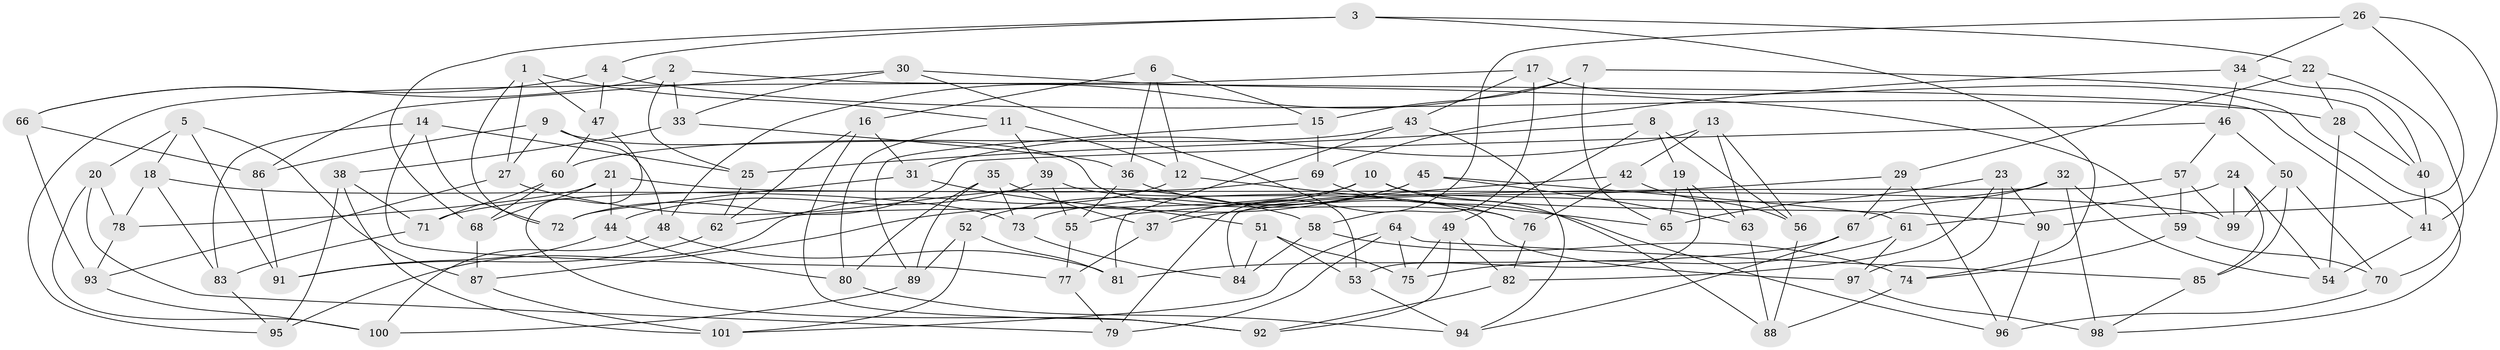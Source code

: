 // coarse degree distribution, {5: 0.175, 3: 0.125, 4: 0.4, 7: 0.05, 8: 0.1, 10: 0.075, 2: 0.025, 6: 0.025, 14: 0.025}
// Generated by graph-tools (version 1.1) at 2025/03/03/04/25 22:03:09]
// undirected, 101 vertices, 202 edges
graph export_dot {
graph [start="1"]
  node [color=gray90,style=filled];
  1;
  2;
  3;
  4;
  5;
  6;
  7;
  8;
  9;
  10;
  11;
  12;
  13;
  14;
  15;
  16;
  17;
  18;
  19;
  20;
  21;
  22;
  23;
  24;
  25;
  26;
  27;
  28;
  29;
  30;
  31;
  32;
  33;
  34;
  35;
  36;
  37;
  38;
  39;
  40;
  41;
  42;
  43;
  44;
  45;
  46;
  47;
  48;
  49;
  50;
  51;
  52;
  53;
  54;
  55;
  56;
  57;
  58;
  59;
  60;
  61;
  62;
  63;
  64;
  65;
  66;
  67;
  68;
  69;
  70;
  71;
  72;
  73;
  74;
  75;
  76;
  77;
  78;
  79;
  80;
  81;
  82;
  83;
  84;
  85;
  86;
  87;
  88;
  89;
  90;
  91;
  92;
  93;
  94;
  95;
  96;
  97;
  98;
  99;
  100;
  101;
  1 -- 72;
  1 -- 47;
  1 -- 27;
  1 -- 11;
  2 -- 25;
  2 -- 66;
  2 -- 33;
  2 -- 41;
  3 -- 4;
  3 -- 22;
  3 -- 74;
  3 -- 68;
  4 -- 28;
  4 -- 47;
  4 -- 66;
  5 -- 20;
  5 -- 87;
  5 -- 91;
  5 -- 18;
  6 -- 12;
  6 -- 16;
  6 -- 36;
  6 -- 15;
  7 -- 48;
  7 -- 65;
  7 -- 40;
  7 -- 15;
  8 -- 56;
  8 -- 19;
  8 -- 25;
  8 -- 49;
  9 -- 48;
  9 -- 27;
  9 -- 76;
  9 -- 86;
  10 -- 37;
  10 -- 88;
  10 -- 90;
  10 -- 62;
  11 -- 80;
  11 -- 12;
  11 -- 39;
  12 -- 65;
  12 -- 95;
  13 -- 63;
  13 -- 31;
  13 -- 42;
  13 -- 56;
  14 -- 83;
  14 -- 77;
  14 -- 25;
  14 -- 72;
  15 -- 69;
  15 -- 89;
  16 -- 92;
  16 -- 62;
  16 -- 31;
  17 -- 95;
  17 -- 43;
  17 -- 98;
  17 -- 58;
  18 -- 73;
  18 -- 78;
  18 -- 83;
  19 -- 53;
  19 -- 65;
  19 -- 63;
  20 -- 78;
  20 -- 100;
  20 -- 79;
  21 -- 68;
  21 -- 99;
  21 -- 44;
  21 -- 78;
  22 -- 28;
  22 -- 70;
  22 -- 29;
  23 -- 82;
  23 -- 65;
  23 -- 90;
  23 -- 97;
  24 -- 61;
  24 -- 54;
  24 -- 85;
  24 -- 99;
  25 -- 62;
  26 -- 41;
  26 -- 34;
  26 -- 79;
  26 -- 90;
  27 -- 93;
  27 -- 58;
  28 -- 54;
  28 -- 40;
  29 -- 37;
  29 -- 67;
  29 -- 96;
  30 -- 33;
  30 -- 53;
  30 -- 86;
  30 -- 59;
  31 -- 72;
  31 -- 51;
  32 -- 73;
  32 -- 54;
  32 -- 98;
  32 -- 67;
  33 -- 36;
  33 -- 38;
  34 -- 69;
  34 -- 46;
  34 -- 40;
  35 -- 37;
  35 -- 89;
  35 -- 80;
  35 -- 73;
  36 -- 76;
  36 -- 55;
  37 -- 77;
  38 -- 95;
  38 -- 101;
  38 -- 71;
  39 -- 44;
  39 -- 97;
  39 -- 55;
  40 -- 41;
  41 -- 54;
  42 -- 56;
  42 -- 55;
  42 -- 76;
  43 -- 81;
  43 -- 94;
  43 -- 60;
  44 -- 91;
  44 -- 80;
  45 -- 87;
  45 -- 63;
  45 -- 61;
  45 -- 52;
  46 -- 50;
  46 -- 72;
  46 -- 57;
  47 -- 60;
  47 -- 92;
  48 -- 100;
  48 -- 81;
  49 -- 92;
  49 -- 75;
  49 -- 82;
  50 -- 85;
  50 -- 99;
  50 -- 70;
  51 -- 53;
  51 -- 84;
  51 -- 75;
  52 -- 89;
  52 -- 81;
  52 -- 101;
  53 -- 94;
  55 -- 77;
  56 -- 88;
  57 -- 99;
  57 -- 59;
  57 -- 84;
  58 -- 74;
  58 -- 84;
  59 -- 70;
  59 -- 74;
  60 -- 68;
  60 -- 71;
  61 -- 97;
  61 -- 75;
  62 -- 91;
  63 -- 88;
  64 -- 101;
  64 -- 75;
  64 -- 79;
  64 -- 85;
  66 -- 86;
  66 -- 93;
  67 -- 81;
  67 -- 94;
  68 -- 87;
  69 -- 96;
  69 -- 71;
  70 -- 96;
  71 -- 83;
  73 -- 84;
  74 -- 88;
  76 -- 82;
  77 -- 79;
  78 -- 93;
  80 -- 94;
  82 -- 92;
  83 -- 95;
  85 -- 98;
  86 -- 91;
  87 -- 101;
  89 -- 100;
  90 -- 96;
  93 -- 100;
  97 -- 98;
}
